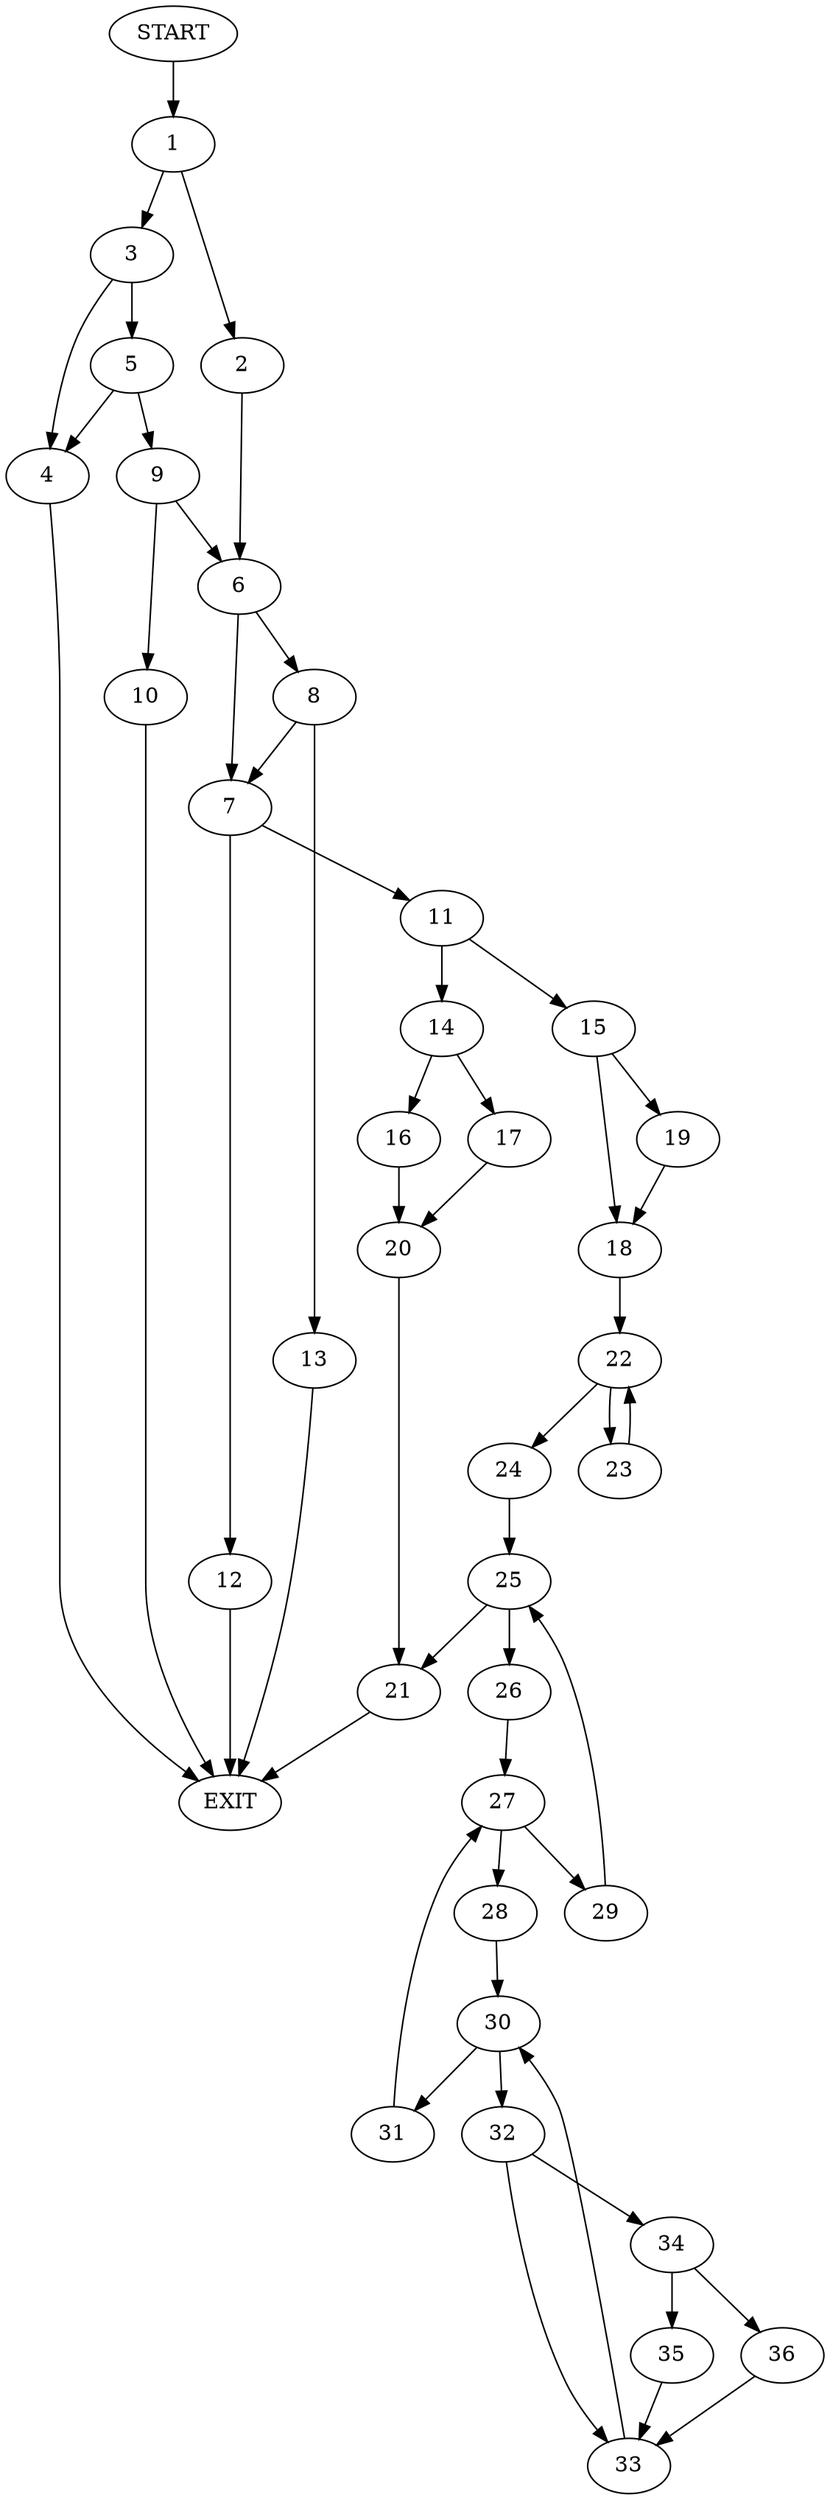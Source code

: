 digraph {
0 [label="START"]
37 [label="EXIT"]
0 -> 1
1 -> 2
1 -> 3
3 -> 4
3 -> 5
2 -> 6
6 -> 7
6 -> 8
5 -> 4
5 -> 9
4 -> 37
9 -> 6
9 -> 10
10 -> 37
7 -> 11
7 -> 12
8 -> 13
8 -> 7
13 -> 37
12 -> 37
11 -> 14
11 -> 15
14 -> 16
14 -> 17
15 -> 18
15 -> 19
17 -> 20
16 -> 20
20 -> 21
21 -> 37
18 -> 22
19 -> 18
22 -> 23
22 -> 24
23 -> 22
24 -> 25
25 -> 21
25 -> 26
26 -> 27
27 -> 28
27 -> 29
29 -> 25
28 -> 30
30 -> 31
30 -> 32
32 -> 33
32 -> 34
31 -> 27
34 -> 35
34 -> 36
33 -> 30
36 -> 33
35 -> 33
}
